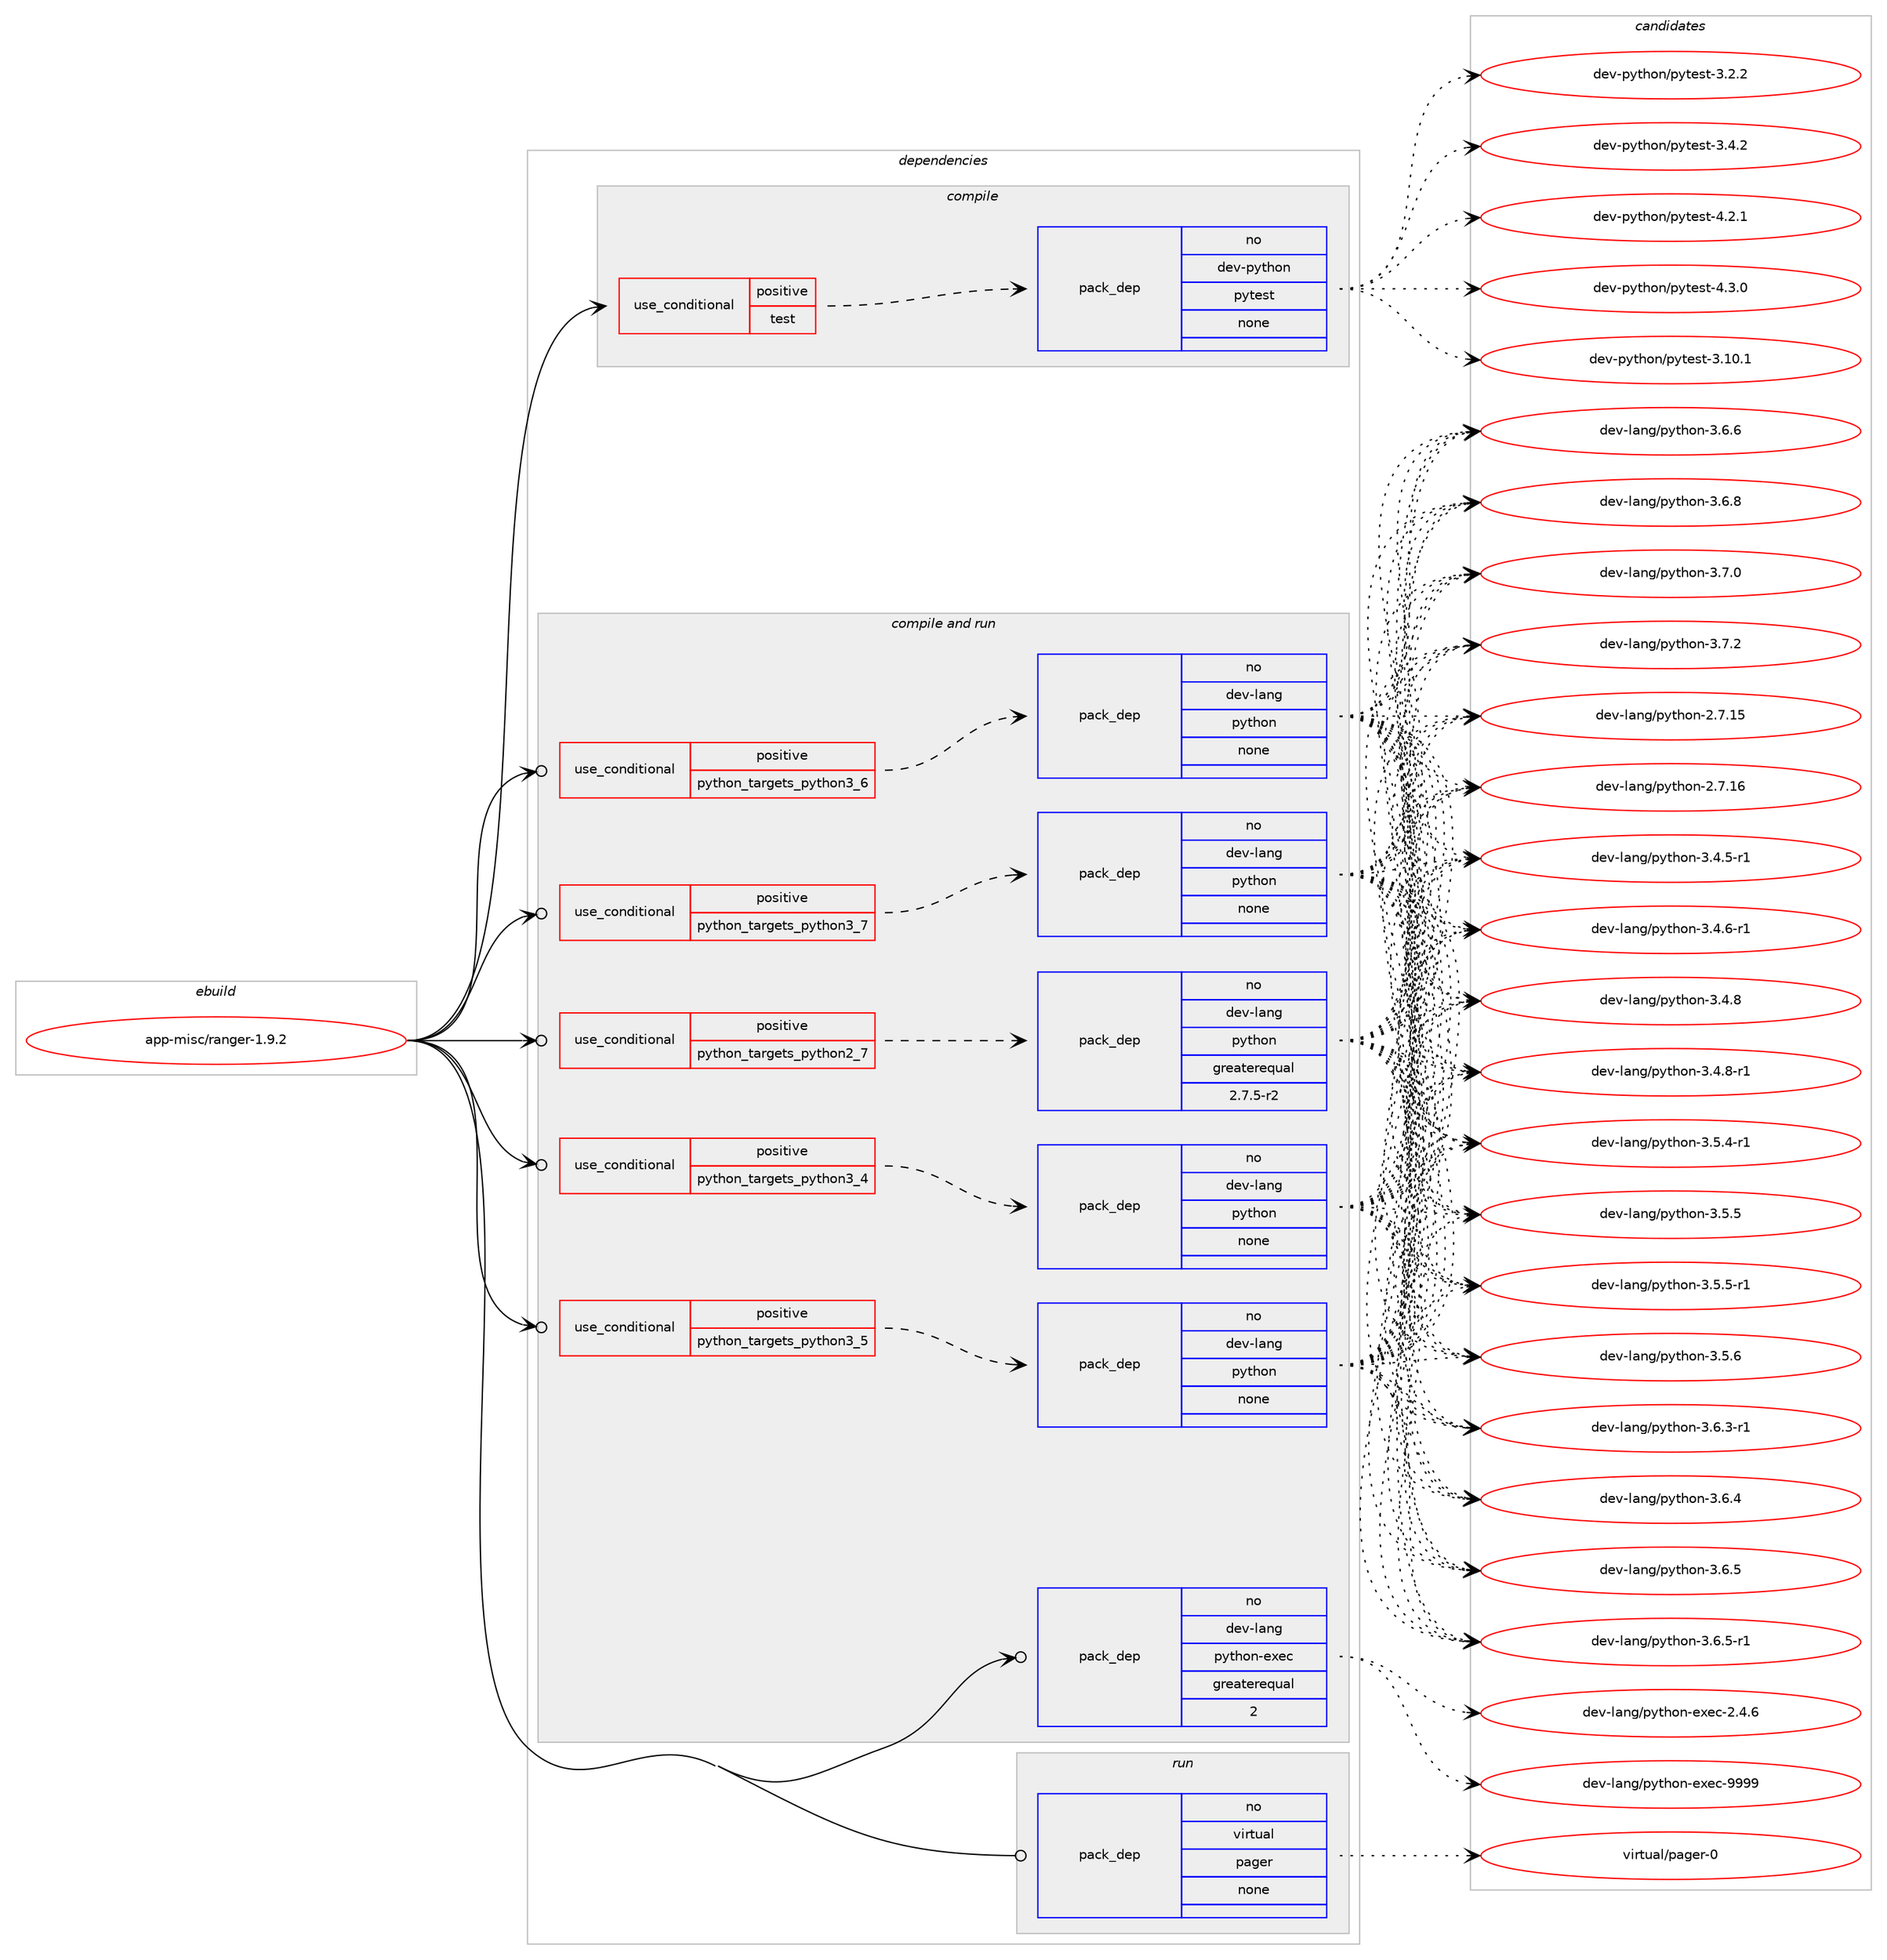 digraph prolog {

# *************
# Graph options
# *************

newrank=true;
concentrate=true;
compound=true;
graph [rankdir=LR,fontname=Helvetica,fontsize=10,ranksep=1.5];#, ranksep=2.5, nodesep=0.2];
edge  [arrowhead=vee];
node  [fontname=Helvetica,fontsize=10];

# **********
# The ebuild
# **********

subgraph cluster_leftcol {
color=gray;
rank=same;
label=<<i>ebuild</i>>;
id [label="app-misc/ranger-1.9.2", color=red, width=4, href="../app-misc/ranger-1.9.2.svg"];
}

# ****************
# The dependencies
# ****************

subgraph cluster_midcol {
color=gray;
label=<<i>dependencies</i>>;
subgraph cluster_compile {
fillcolor="#eeeeee";
style=filled;
label=<<i>compile</i>>;
subgraph cond353766 {
dependency1300649 [label=<<TABLE BORDER="0" CELLBORDER="1" CELLSPACING="0" CELLPADDING="4"><TR><TD ROWSPAN="3" CELLPADDING="10">use_conditional</TD></TR><TR><TD>positive</TD></TR><TR><TD>test</TD></TR></TABLE>>, shape=none, color=red];
subgraph pack926643 {
dependency1300650 [label=<<TABLE BORDER="0" CELLBORDER="1" CELLSPACING="0" CELLPADDING="4" WIDTH="220"><TR><TD ROWSPAN="6" CELLPADDING="30">pack_dep</TD></TR><TR><TD WIDTH="110">no</TD></TR><TR><TD>dev-python</TD></TR><TR><TD>pytest</TD></TR><TR><TD>none</TD></TR><TR><TD></TD></TR></TABLE>>, shape=none, color=blue];
}
dependency1300649:e -> dependency1300650:w [weight=20,style="dashed",arrowhead="vee"];
}
id:e -> dependency1300649:w [weight=20,style="solid",arrowhead="vee"];
}
subgraph cluster_compileandrun {
fillcolor="#eeeeee";
style=filled;
label=<<i>compile and run</i>>;
subgraph cond353767 {
dependency1300651 [label=<<TABLE BORDER="0" CELLBORDER="1" CELLSPACING="0" CELLPADDING="4"><TR><TD ROWSPAN="3" CELLPADDING="10">use_conditional</TD></TR><TR><TD>positive</TD></TR><TR><TD>python_targets_python2_7</TD></TR></TABLE>>, shape=none, color=red];
subgraph pack926644 {
dependency1300652 [label=<<TABLE BORDER="0" CELLBORDER="1" CELLSPACING="0" CELLPADDING="4" WIDTH="220"><TR><TD ROWSPAN="6" CELLPADDING="30">pack_dep</TD></TR><TR><TD WIDTH="110">no</TD></TR><TR><TD>dev-lang</TD></TR><TR><TD>python</TD></TR><TR><TD>greaterequal</TD></TR><TR><TD>2.7.5-r2</TD></TR></TABLE>>, shape=none, color=blue];
}
dependency1300651:e -> dependency1300652:w [weight=20,style="dashed",arrowhead="vee"];
}
id:e -> dependency1300651:w [weight=20,style="solid",arrowhead="odotvee"];
subgraph cond353768 {
dependency1300653 [label=<<TABLE BORDER="0" CELLBORDER="1" CELLSPACING="0" CELLPADDING="4"><TR><TD ROWSPAN="3" CELLPADDING="10">use_conditional</TD></TR><TR><TD>positive</TD></TR><TR><TD>python_targets_python3_4</TD></TR></TABLE>>, shape=none, color=red];
subgraph pack926645 {
dependency1300654 [label=<<TABLE BORDER="0" CELLBORDER="1" CELLSPACING="0" CELLPADDING="4" WIDTH="220"><TR><TD ROWSPAN="6" CELLPADDING="30">pack_dep</TD></TR><TR><TD WIDTH="110">no</TD></TR><TR><TD>dev-lang</TD></TR><TR><TD>python</TD></TR><TR><TD>none</TD></TR><TR><TD></TD></TR></TABLE>>, shape=none, color=blue];
}
dependency1300653:e -> dependency1300654:w [weight=20,style="dashed",arrowhead="vee"];
}
id:e -> dependency1300653:w [weight=20,style="solid",arrowhead="odotvee"];
subgraph cond353769 {
dependency1300655 [label=<<TABLE BORDER="0" CELLBORDER="1" CELLSPACING="0" CELLPADDING="4"><TR><TD ROWSPAN="3" CELLPADDING="10">use_conditional</TD></TR><TR><TD>positive</TD></TR><TR><TD>python_targets_python3_5</TD></TR></TABLE>>, shape=none, color=red];
subgraph pack926646 {
dependency1300656 [label=<<TABLE BORDER="0" CELLBORDER="1" CELLSPACING="0" CELLPADDING="4" WIDTH="220"><TR><TD ROWSPAN="6" CELLPADDING="30">pack_dep</TD></TR><TR><TD WIDTH="110">no</TD></TR><TR><TD>dev-lang</TD></TR><TR><TD>python</TD></TR><TR><TD>none</TD></TR><TR><TD></TD></TR></TABLE>>, shape=none, color=blue];
}
dependency1300655:e -> dependency1300656:w [weight=20,style="dashed",arrowhead="vee"];
}
id:e -> dependency1300655:w [weight=20,style="solid",arrowhead="odotvee"];
subgraph cond353770 {
dependency1300657 [label=<<TABLE BORDER="0" CELLBORDER="1" CELLSPACING="0" CELLPADDING="4"><TR><TD ROWSPAN="3" CELLPADDING="10">use_conditional</TD></TR><TR><TD>positive</TD></TR><TR><TD>python_targets_python3_6</TD></TR></TABLE>>, shape=none, color=red];
subgraph pack926647 {
dependency1300658 [label=<<TABLE BORDER="0" CELLBORDER="1" CELLSPACING="0" CELLPADDING="4" WIDTH="220"><TR><TD ROWSPAN="6" CELLPADDING="30">pack_dep</TD></TR><TR><TD WIDTH="110">no</TD></TR><TR><TD>dev-lang</TD></TR><TR><TD>python</TD></TR><TR><TD>none</TD></TR><TR><TD></TD></TR></TABLE>>, shape=none, color=blue];
}
dependency1300657:e -> dependency1300658:w [weight=20,style="dashed",arrowhead="vee"];
}
id:e -> dependency1300657:w [weight=20,style="solid",arrowhead="odotvee"];
subgraph cond353771 {
dependency1300659 [label=<<TABLE BORDER="0" CELLBORDER="1" CELLSPACING="0" CELLPADDING="4"><TR><TD ROWSPAN="3" CELLPADDING="10">use_conditional</TD></TR><TR><TD>positive</TD></TR><TR><TD>python_targets_python3_7</TD></TR></TABLE>>, shape=none, color=red];
subgraph pack926648 {
dependency1300660 [label=<<TABLE BORDER="0" CELLBORDER="1" CELLSPACING="0" CELLPADDING="4" WIDTH="220"><TR><TD ROWSPAN="6" CELLPADDING="30">pack_dep</TD></TR><TR><TD WIDTH="110">no</TD></TR><TR><TD>dev-lang</TD></TR><TR><TD>python</TD></TR><TR><TD>none</TD></TR><TR><TD></TD></TR></TABLE>>, shape=none, color=blue];
}
dependency1300659:e -> dependency1300660:w [weight=20,style="dashed",arrowhead="vee"];
}
id:e -> dependency1300659:w [weight=20,style="solid",arrowhead="odotvee"];
subgraph pack926649 {
dependency1300661 [label=<<TABLE BORDER="0" CELLBORDER="1" CELLSPACING="0" CELLPADDING="4" WIDTH="220"><TR><TD ROWSPAN="6" CELLPADDING="30">pack_dep</TD></TR><TR><TD WIDTH="110">no</TD></TR><TR><TD>dev-lang</TD></TR><TR><TD>python-exec</TD></TR><TR><TD>greaterequal</TD></TR><TR><TD>2</TD></TR></TABLE>>, shape=none, color=blue];
}
id:e -> dependency1300661:w [weight=20,style="solid",arrowhead="odotvee"];
}
subgraph cluster_run {
fillcolor="#eeeeee";
style=filled;
label=<<i>run</i>>;
subgraph pack926650 {
dependency1300662 [label=<<TABLE BORDER="0" CELLBORDER="1" CELLSPACING="0" CELLPADDING="4" WIDTH="220"><TR><TD ROWSPAN="6" CELLPADDING="30">pack_dep</TD></TR><TR><TD WIDTH="110">no</TD></TR><TR><TD>virtual</TD></TR><TR><TD>pager</TD></TR><TR><TD>none</TD></TR><TR><TD></TD></TR></TABLE>>, shape=none, color=blue];
}
id:e -> dependency1300662:w [weight=20,style="solid",arrowhead="odot"];
}
}

# **************
# The candidates
# **************

subgraph cluster_choices {
rank=same;
color=gray;
label=<<i>candidates</i>>;

subgraph choice926643 {
color=black;
nodesep=1;
choice100101118451121211161041111104711212111610111511645514649484649 [label="dev-python/pytest-3.10.1", color=red, width=4,href="../dev-python/pytest-3.10.1.svg"];
choice1001011184511212111610411111047112121116101115116455146504650 [label="dev-python/pytest-3.2.2", color=red, width=4,href="../dev-python/pytest-3.2.2.svg"];
choice1001011184511212111610411111047112121116101115116455146524650 [label="dev-python/pytest-3.4.2", color=red, width=4,href="../dev-python/pytest-3.4.2.svg"];
choice1001011184511212111610411111047112121116101115116455246504649 [label="dev-python/pytest-4.2.1", color=red, width=4,href="../dev-python/pytest-4.2.1.svg"];
choice1001011184511212111610411111047112121116101115116455246514648 [label="dev-python/pytest-4.3.0", color=red, width=4,href="../dev-python/pytest-4.3.0.svg"];
dependency1300650:e -> choice100101118451121211161041111104711212111610111511645514649484649:w [style=dotted,weight="100"];
dependency1300650:e -> choice1001011184511212111610411111047112121116101115116455146504650:w [style=dotted,weight="100"];
dependency1300650:e -> choice1001011184511212111610411111047112121116101115116455146524650:w [style=dotted,weight="100"];
dependency1300650:e -> choice1001011184511212111610411111047112121116101115116455246504649:w [style=dotted,weight="100"];
dependency1300650:e -> choice1001011184511212111610411111047112121116101115116455246514648:w [style=dotted,weight="100"];
}
subgraph choice926644 {
color=black;
nodesep=1;
choice10010111845108971101034711212111610411111045504655464953 [label="dev-lang/python-2.7.15", color=red, width=4,href="../dev-lang/python-2.7.15.svg"];
choice10010111845108971101034711212111610411111045504655464954 [label="dev-lang/python-2.7.16", color=red, width=4,href="../dev-lang/python-2.7.16.svg"];
choice1001011184510897110103471121211161041111104551465246534511449 [label="dev-lang/python-3.4.5-r1", color=red, width=4,href="../dev-lang/python-3.4.5-r1.svg"];
choice1001011184510897110103471121211161041111104551465246544511449 [label="dev-lang/python-3.4.6-r1", color=red, width=4,href="../dev-lang/python-3.4.6-r1.svg"];
choice100101118451089711010347112121116104111110455146524656 [label="dev-lang/python-3.4.8", color=red, width=4,href="../dev-lang/python-3.4.8.svg"];
choice1001011184510897110103471121211161041111104551465246564511449 [label="dev-lang/python-3.4.8-r1", color=red, width=4,href="../dev-lang/python-3.4.8-r1.svg"];
choice1001011184510897110103471121211161041111104551465346524511449 [label="dev-lang/python-3.5.4-r1", color=red, width=4,href="../dev-lang/python-3.5.4-r1.svg"];
choice100101118451089711010347112121116104111110455146534653 [label="dev-lang/python-3.5.5", color=red, width=4,href="../dev-lang/python-3.5.5.svg"];
choice1001011184510897110103471121211161041111104551465346534511449 [label="dev-lang/python-3.5.5-r1", color=red, width=4,href="../dev-lang/python-3.5.5-r1.svg"];
choice100101118451089711010347112121116104111110455146534654 [label="dev-lang/python-3.5.6", color=red, width=4,href="../dev-lang/python-3.5.6.svg"];
choice1001011184510897110103471121211161041111104551465446514511449 [label="dev-lang/python-3.6.3-r1", color=red, width=4,href="../dev-lang/python-3.6.3-r1.svg"];
choice100101118451089711010347112121116104111110455146544652 [label="dev-lang/python-3.6.4", color=red, width=4,href="../dev-lang/python-3.6.4.svg"];
choice100101118451089711010347112121116104111110455146544653 [label="dev-lang/python-3.6.5", color=red, width=4,href="../dev-lang/python-3.6.5.svg"];
choice1001011184510897110103471121211161041111104551465446534511449 [label="dev-lang/python-3.6.5-r1", color=red, width=4,href="../dev-lang/python-3.6.5-r1.svg"];
choice100101118451089711010347112121116104111110455146544654 [label="dev-lang/python-3.6.6", color=red, width=4,href="../dev-lang/python-3.6.6.svg"];
choice100101118451089711010347112121116104111110455146544656 [label="dev-lang/python-3.6.8", color=red, width=4,href="../dev-lang/python-3.6.8.svg"];
choice100101118451089711010347112121116104111110455146554648 [label="dev-lang/python-3.7.0", color=red, width=4,href="../dev-lang/python-3.7.0.svg"];
choice100101118451089711010347112121116104111110455146554650 [label="dev-lang/python-3.7.2", color=red, width=4,href="../dev-lang/python-3.7.2.svg"];
dependency1300652:e -> choice10010111845108971101034711212111610411111045504655464953:w [style=dotted,weight="100"];
dependency1300652:e -> choice10010111845108971101034711212111610411111045504655464954:w [style=dotted,weight="100"];
dependency1300652:e -> choice1001011184510897110103471121211161041111104551465246534511449:w [style=dotted,weight="100"];
dependency1300652:e -> choice1001011184510897110103471121211161041111104551465246544511449:w [style=dotted,weight="100"];
dependency1300652:e -> choice100101118451089711010347112121116104111110455146524656:w [style=dotted,weight="100"];
dependency1300652:e -> choice1001011184510897110103471121211161041111104551465246564511449:w [style=dotted,weight="100"];
dependency1300652:e -> choice1001011184510897110103471121211161041111104551465346524511449:w [style=dotted,weight="100"];
dependency1300652:e -> choice100101118451089711010347112121116104111110455146534653:w [style=dotted,weight="100"];
dependency1300652:e -> choice1001011184510897110103471121211161041111104551465346534511449:w [style=dotted,weight="100"];
dependency1300652:e -> choice100101118451089711010347112121116104111110455146534654:w [style=dotted,weight="100"];
dependency1300652:e -> choice1001011184510897110103471121211161041111104551465446514511449:w [style=dotted,weight="100"];
dependency1300652:e -> choice100101118451089711010347112121116104111110455146544652:w [style=dotted,weight="100"];
dependency1300652:e -> choice100101118451089711010347112121116104111110455146544653:w [style=dotted,weight="100"];
dependency1300652:e -> choice1001011184510897110103471121211161041111104551465446534511449:w [style=dotted,weight="100"];
dependency1300652:e -> choice100101118451089711010347112121116104111110455146544654:w [style=dotted,weight="100"];
dependency1300652:e -> choice100101118451089711010347112121116104111110455146544656:w [style=dotted,weight="100"];
dependency1300652:e -> choice100101118451089711010347112121116104111110455146554648:w [style=dotted,weight="100"];
dependency1300652:e -> choice100101118451089711010347112121116104111110455146554650:w [style=dotted,weight="100"];
}
subgraph choice926645 {
color=black;
nodesep=1;
choice10010111845108971101034711212111610411111045504655464953 [label="dev-lang/python-2.7.15", color=red, width=4,href="../dev-lang/python-2.7.15.svg"];
choice10010111845108971101034711212111610411111045504655464954 [label="dev-lang/python-2.7.16", color=red, width=4,href="../dev-lang/python-2.7.16.svg"];
choice1001011184510897110103471121211161041111104551465246534511449 [label="dev-lang/python-3.4.5-r1", color=red, width=4,href="../dev-lang/python-3.4.5-r1.svg"];
choice1001011184510897110103471121211161041111104551465246544511449 [label="dev-lang/python-3.4.6-r1", color=red, width=4,href="../dev-lang/python-3.4.6-r1.svg"];
choice100101118451089711010347112121116104111110455146524656 [label="dev-lang/python-3.4.8", color=red, width=4,href="../dev-lang/python-3.4.8.svg"];
choice1001011184510897110103471121211161041111104551465246564511449 [label="dev-lang/python-3.4.8-r1", color=red, width=4,href="../dev-lang/python-3.4.8-r1.svg"];
choice1001011184510897110103471121211161041111104551465346524511449 [label="dev-lang/python-3.5.4-r1", color=red, width=4,href="../dev-lang/python-3.5.4-r1.svg"];
choice100101118451089711010347112121116104111110455146534653 [label="dev-lang/python-3.5.5", color=red, width=4,href="../dev-lang/python-3.5.5.svg"];
choice1001011184510897110103471121211161041111104551465346534511449 [label="dev-lang/python-3.5.5-r1", color=red, width=4,href="../dev-lang/python-3.5.5-r1.svg"];
choice100101118451089711010347112121116104111110455146534654 [label="dev-lang/python-3.5.6", color=red, width=4,href="../dev-lang/python-3.5.6.svg"];
choice1001011184510897110103471121211161041111104551465446514511449 [label="dev-lang/python-3.6.3-r1", color=red, width=4,href="../dev-lang/python-3.6.3-r1.svg"];
choice100101118451089711010347112121116104111110455146544652 [label="dev-lang/python-3.6.4", color=red, width=4,href="../dev-lang/python-3.6.4.svg"];
choice100101118451089711010347112121116104111110455146544653 [label="dev-lang/python-3.6.5", color=red, width=4,href="../dev-lang/python-3.6.5.svg"];
choice1001011184510897110103471121211161041111104551465446534511449 [label="dev-lang/python-3.6.5-r1", color=red, width=4,href="../dev-lang/python-3.6.5-r1.svg"];
choice100101118451089711010347112121116104111110455146544654 [label="dev-lang/python-3.6.6", color=red, width=4,href="../dev-lang/python-3.6.6.svg"];
choice100101118451089711010347112121116104111110455146544656 [label="dev-lang/python-3.6.8", color=red, width=4,href="../dev-lang/python-3.6.8.svg"];
choice100101118451089711010347112121116104111110455146554648 [label="dev-lang/python-3.7.0", color=red, width=4,href="../dev-lang/python-3.7.0.svg"];
choice100101118451089711010347112121116104111110455146554650 [label="dev-lang/python-3.7.2", color=red, width=4,href="../dev-lang/python-3.7.2.svg"];
dependency1300654:e -> choice10010111845108971101034711212111610411111045504655464953:w [style=dotted,weight="100"];
dependency1300654:e -> choice10010111845108971101034711212111610411111045504655464954:w [style=dotted,weight="100"];
dependency1300654:e -> choice1001011184510897110103471121211161041111104551465246534511449:w [style=dotted,weight="100"];
dependency1300654:e -> choice1001011184510897110103471121211161041111104551465246544511449:w [style=dotted,weight="100"];
dependency1300654:e -> choice100101118451089711010347112121116104111110455146524656:w [style=dotted,weight="100"];
dependency1300654:e -> choice1001011184510897110103471121211161041111104551465246564511449:w [style=dotted,weight="100"];
dependency1300654:e -> choice1001011184510897110103471121211161041111104551465346524511449:w [style=dotted,weight="100"];
dependency1300654:e -> choice100101118451089711010347112121116104111110455146534653:w [style=dotted,weight="100"];
dependency1300654:e -> choice1001011184510897110103471121211161041111104551465346534511449:w [style=dotted,weight="100"];
dependency1300654:e -> choice100101118451089711010347112121116104111110455146534654:w [style=dotted,weight="100"];
dependency1300654:e -> choice1001011184510897110103471121211161041111104551465446514511449:w [style=dotted,weight="100"];
dependency1300654:e -> choice100101118451089711010347112121116104111110455146544652:w [style=dotted,weight="100"];
dependency1300654:e -> choice100101118451089711010347112121116104111110455146544653:w [style=dotted,weight="100"];
dependency1300654:e -> choice1001011184510897110103471121211161041111104551465446534511449:w [style=dotted,weight="100"];
dependency1300654:e -> choice100101118451089711010347112121116104111110455146544654:w [style=dotted,weight="100"];
dependency1300654:e -> choice100101118451089711010347112121116104111110455146544656:w [style=dotted,weight="100"];
dependency1300654:e -> choice100101118451089711010347112121116104111110455146554648:w [style=dotted,weight="100"];
dependency1300654:e -> choice100101118451089711010347112121116104111110455146554650:w [style=dotted,weight="100"];
}
subgraph choice926646 {
color=black;
nodesep=1;
choice10010111845108971101034711212111610411111045504655464953 [label="dev-lang/python-2.7.15", color=red, width=4,href="../dev-lang/python-2.7.15.svg"];
choice10010111845108971101034711212111610411111045504655464954 [label="dev-lang/python-2.7.16", color=red, width=4,href="../dev-lang/python-2.7.16.svg"];
choice1001011184510897110103471121211161041111104551465246534511449 [label="dev-lang/python-3.4.5-r1", color=red, width=4,href="../dev-lang/python-3.4.5-r1.svg"];
choice1001011184510897110103471121211161041111104551465246544511449 [label="dev-lang/python-3.4.6-r1", color=red, width=4,href="../dev-lang/python-3.4.6-r1.svg"];
choice100101118451089711010347112121116104111110455146524656 [label="dev-lang/python-3.4.8", color=red, width=4,href="../dev-lang/python-3.4.8.svg"];
choice1001011184510897110103471121211161041111104551465246564511449 [label="dev-lang/python-3.4.8-r1", color=red, width=4,href="../dev-lang/python-3.4.8-r1.svg"];
choice1001011184510897110103471121211161041111104551465346524511449 [label="dev-lang/python-3.5.4-r1", color=red, width=4,href="../dev-lang/python-3.5.4-r1.svg"];
choice100101118451089711010347112121116104111110455146534653 [label="dev-lang/python-3.5.5", color=red, width=4,href="../dev-lang/python-3.5.5.svg"];
choice1001011184510897110103471121211161041111104551465346534511449 [label="dev-lang/python-3.5.5-r1", color=red, width=4,href="../dev-lang/python-3.5.5-r1.svg"];
choice100101118451089711010347112121116104111110455146534654 [label="dev-lang/python-3.5.6", color=red, width=4,href="../dev-lang/python-3.5.6.svg"];
choice1001011184510897110103471121211161041111104551465446514511449 [label="dev-lang/python-3.6.3-r1", color=red, width=4,href="../dev-lang/python-3.6.3-r1.svg"];
choice100101118451089711010347112121116104111110455146544652 [label="dev-lang/python-3.6.4", color=red, width=4,href="../dev-lang/python-3.6.4.svg"];
choice100101118451089711010347112121116104111110455146544653 [label="dev-lang/python-3.6.5", color=red, width=4,href="../dev-lang/python-3.6.5.svg"];
choice1001011184510897110103471121211161041111104551465446534511449 [label="dev-lang/python-3.6.5-r1", color=red, width=4,href="../dev-lang/python-3.6.5-r1.svg"];
choice100101118451089711010347112121116104111110455146544654 [label="dev-lang/python-3.6.6", color=red, width=4,href="../dev-lang/python-3.6.6.svg"];
choice100101118451089711010347112121116104111110455146544656 [label="dev-lang/python-3.6.8", color=red, width=4,href="../dev-lang/python-3.6.8.svg"];
choice100101118451089711010347112121116104111110455146554648 [label="dev-lang/python-3.7.0", color=red, width=4,href="../dev-lang/python-3.7.0.svg"];
choice100101118451089711010347112121116104111110455146554650 [label="dev-lang/python-3.7.2", color=red, width=4,href="../dev-lang/python-3.7.2.svg"];
dependency1300656:e -> choice10010111845108971101034711212111610411111045504655464953:w [style=dotted,weight="100"];
dependency1300656:e -> choice10010111845108971101034711212111610411111045504655464954:w [style=dotted,weight="100"];
dependency1300656:e -> choice1001011184510897110103471121211161041111104551465246534511449:w [style=dotted,weight="100"];
dependency1300656:e -> choice1001011184510897110103471121211161041111104551465246544511449:w [style=dotted,weight="100"];
dependency1300656:e -> choice100101118451089711010347112121116104111110455146524656:w [style=dotted,weight="100"];
dependency1300656:e -> choice1001011184510897110103471121211161041111104551465246564511449:w [style=dotted,weight="100"];
dependency1300656:e -> choice1001011184510897110103471121211161041111104551465346524511449:w [style=dotted,weight="100"];
dependency1300656:e -> choice100101118451089711010347112121116104111110455146534653:w [style=dotted,weight="100"];
dependency1300656:e -> choice1001011184510897110103471121211161041111104551465346534511449:w [style=dotted,weight="100"];
dependency1300656:e -> choice100101118451089711010347112121116104111110455146534654:w [style=dotted,weight="100"];
dependency1300656:e -> choice1001011184510897110103471121211161041111104551465446514511449:w [style=dotted,weight="100"];
dependency1300656:e -> choice100101118451089711010347112121116104111110455146544652:w [style=dotted,weight="100"];
dependency1300656:e -> choice100101118451089711010347112121116104111110455146544653:w [style=dotted,weight="100"];
dependency1300656:e -> choice1001011184510897110103471121211161041111104551465446534511449:w [style=dotted,weight="100"];
dependency1300656:e -> choice100101118451089711010347112121116104111110455146544654:w [style=dotted,weight="100"];
dependency1300656:e -> choice100101118451089711010347112121116104111110455146544656:w [style=dotted,weight="100"];
dependency1300656:e -> choice100101118451089711010347112121116104111110455146554648:w [style=dotted,weight="100"];
dependency1300656:e -> choice100101118451089711010347112121116104111110455146554650:w [style=dotted,weight="100"];
}
subgraph choice926647 {
color=black;
nodesep=1;
choice10010111845108971101034711212111610411111045504655464953 [label="dev-lang/python-2.7.15", color=red, width=4,href="../dev-lang/python-2.7.15.svg"];
choice10010111845108971101034711212111610411111045504655464954 [label="dev-lang/python-2.7.16", color=red, width=4,href="../dev-lang/python-2.7.16.svg"];
choice1001011184510897110103471121211161041111104551465246534511449 [label="dev-lang/python-3.4.5-r1", color=red, width=4,href="../dev-lang/python-3.4.5-r1.svg"];
choice1001011184510897110103471121211161041111104551465246544511449 [label="dev-lang/python-3.4.6-r1", color=red, width=4,href="../dev-lang/python-3.4.6-r1.svg"];
choice100101118451089711010347112121116104111110455146524656 [label="dev-lang/python-3.4.8", color=red, width=4,href="../dev-lang/python-3.4.8.svg"];
choice1001011184510897110103471121211161041111104551465246564511449 [label="dev-lang/python-3.4.8-r1", color=red, width=4,href="../dev-lang/python-3.4.8-r1.svg"];
choice1001011184510897110103471121211161041111104551465346524511449 [label="dev-lang/python-3.5.4-r1", color=red, width=4,href="../dev-lang/python-3.5.4-r1.svg"];
choice100101118451089711010347112121116104111110455146534653 [label="dev-lang/python-3.5.5", color=red, width=4,href="../dev-lang/python-3.5.5.svg"];
choice1001011184510897110103471121211161041111104551465346534511449 [label="dev-lang/python-3.5.5-r1", color=red, width=4,href="../dev-lang/python-3.5.5-r1.svg"];
choice100101118451089711010347112121116104111110455146534654 [label="dev-lang/python-3.5.6", color=red, width=4,href="../dev-lang/python-3.5.6.svg"];
choice1001011184510897110103471121211161041111104551465446514511449 [label="dev-lang/python-3.6.3-r1", color=red, width=4,href="../dev-lang/python-3.6.3-r1.svg"];
choice100101118451089711010347112121116104111110455146544652 [label="dev-lang/python-3.6.4", color=red, width=4,href="../dev-lang/python-3.6.4.svg"];
choice100101118451089711010347112121116104111110455146544653 [label="dev-lang/python-3.6.5", color=red, width=4,href="../dev-lang/python-3.6.5.svg"];
choice1001011184510897110103471121211161041111104551465446534511449 [label="dev-lang/python-3.6.5-r1", color=red, width=4,href="../dev-lang/python-3.6.5-r1.svg"];
choice100101118451089711010347112121116104111110455146544654 [label="dev-lang/python-3.6.6", color=red, width=4,href="../dev-lang/python-3.6.6.svg"];
choice100101118451089711010347112121116104111110455146544656 [label="dev-lang/python-3.6.8", color=red, width=4,href="../dev-lang/python-3.6.8.svg"];
choice100101118451089711010347112121116104111110455146554648 [label="dev-lang/python-3.7.0", color=red, width=4,href="../dev-lang/python-3.7.0.svg"];
choice100101118451089711010347112121116104111110455146554650 [label="dev-lang/python-3.7.2", color=red, width=4,href="../dev-lang/python-3.7.2.svg"];
dependency1300658:e -> choice10010111845108971101034711212111610411111045504655464953:w [style=dotted,weight="100"];
dependency1300658:e -> choice10010111845108971101034711212111610411111045504655464954:w [style=dotted,weight="100"];
dependency1300658:e -> choice1001011184510897110103471121211161041111104551465246534511449:w [style=dotted,weight="100"];
dependency1300658:e -> choice1001011184510897110103471121211161041111104551465246544511449:w [style=dotted,weight="100"];
dependency1300658:e -> choice100101118451089711010347112121116104111110455146524656:w [style=dotted,weight="100"];
dependency1300658:e -> choice1001011184510897110103471121211161041111104551465246564511449:w [style=dotted,weight="100"];
dependency1300658:e -> choice1001011184510897110103471121211161041111104551465346524511449:w [style=dotted,weight="100"];
dependency1300658:e -> choice100101118451089711010347112121116104111110455146534653:w [style=dotted,weight="100"];
dependency1300658:e -> choice1001011184510897110103471121211161041111104551465346534511449:w [style=dotted,weight="100"];
dependency1300658:e -> choice100101118451089711010347112121116104111110455146534654:w [style=dotted,weight="100"];
dependency1300658:e -> choice1001011184510897110103471121211161041111104551465446514511449:w [style=dotted,weight="100"];
dependency1300658:e -> choice100101118451089711010347112121116104111110455146544652:w [style=dotted,weight="100"];
dependency1300658:e -> choice100101118451089711010347112121116104111110455146544653:w [style=dotted,weight="100"];
dependency1300658:e -> choice1001011184510897110103471121211161041111104551465446534511449:w [style=dotted,weight="100"];
dependency1300658:e -> choice100101118451089711010347112121116104111110455146544654:w [style=dotted,weight="100"];
dependency1300658:e -> choice100101118451089711010347112121116104111110455146544656:w [style=dotted,weight="100"];
dependency1300658:e -> choice100101118451089711010347112121116104111110455146554648:w [style=dotted,weight="100"];
dependency1300658:e -> choice100101118451089711010347112121116104111110455146554650:w [style=dotted,weight="100"];
}
subgraph choice926648 {
color=black;
nodesep=1;
choice10010111845108971101034711212111610411111045504655464953 [label="dev-lang/python-2.7.15", color=red, width=4,href="../dev-lang/python-2.7.15.svg"];
choice10010111845108971101034711212111610411111045504655464954 [label="dev-lang/python-2.7.16", color=red, width=4,href="../dev-lang/python-2.7.16.svg"];
choice1001011184510897110103471121211161041111104551465246534511449 [label="dev-lang/python-3.4.5-r1", color=red, width=4,href="../dev-lang/python-3.4.5-r1.svg"];
choice1001011184510897110103471121211161041111104551465246544511449 [label="dev-lang/python-3.4.6-r1", color=red, width=4,href="../dev-lang/python-3.4.6-r1.svg"];
choice100101118451089711010347112121116104111110455146524656 [label="dev-lang/python-3.4.8", color=red, width=4,href="../dev-lang/python-3.4.8.svg"];
choice1001011184510897110103471121211161041111104551465246564511449 [label="dev-lang/python-3.4.8-r1", color=red, width=4,href="../dev-lang/python-3.4.8-r1.svg"];
choice1001011184510897110103471121211161041111104551465346524511449 [label="dev-lang/python-3.5.4-r1", color=red, width=4,href="../dev-lang/python-3.5.4-r1.svg"];
choice100101118451089711010347112121116104111110455146534653 [label="dev-lang/python-3.5.5", color=red, width=4,href="../dev-lang/python-3.5.5.svg"];
choice1001011184510897110103471121211161041111104551465346534511449 [label="dev-lang/python-3.5.5-r1", color=red, width=4,href="../dev-lang/python-3.5.5-r1.svg"];
choice100101118451089711010347112121116104111110455146534654 [label="dev-lang/python-3.5.6", color=red, width=4,href="../dev-lang/python-3.5.6.svg"];
choice1001011184510897110103471121211161041111104551465446514511449 [label="dev-lang/python-3.6.3-r1", color=red, width=4,href="../dev-lang/python-3.6.3-r1.svg"];
choice100101118451089711010347112121116104111110455146544652 [label="dev-lang/python-3.6.4", color=red, width=4,href="../dev-lang/python-3.6.4.svg"];
choice100101118451089711010347112121116104111110455146544653 [label="dev-lang/python-3.6.5", color=red, width=4,href="../dev-lang/python-3.6.5.svg"];
choice1001011184510897110103471121211161041111104551465446534511449 [label="dev-lang/python-3.6.5-r1", color=red, width=4,href="../dev-lang/python-3.6.5-r1.svg"];
choice100101118451089711010347112121116104111110455146544654 [label="dev-lang/python-3.6.6", color=red, width=4,href="../dev-lang/python-3.6.6.svg"];
choice100101118451089711010347112121116104111110455146544656 [label="dev-lang/python-3.6.8", color=red, width=4,href="../dev-lang/python-3.6.8.svg"];
choice100101118451089711010347112121116104111110455146554648 [label="dev-lang/python-3.7.0", color=red, width=4,href="../dev-lang/python-3.7.0.svg"];
choice100101118451089711010347112121116104111110455146554650 [label="dev-lang/python-3.7.2", color=red, width=4,href="../dev-lang/python-3.7.2.svg"];
dependency1300660:e -> choice10010111845108971101034711212111610411111045504655464953:w [style=dotted,weight="100"];
dependency1300660:e -> choice10010111845108971101034711212111610411111045504655464954:w [style=dotted,weight="100"];
dependency1300660:e -> choice1001011184510897110103471121211161041111104551465246534511449:w [style=dotted,weight="100"];
dependency1300660:e -> choice1001011184510897110103471121211161041111104551465246544511449:w [style=dotted,weight="100"];
dependency1300660:e -> choice100101118451089711010347112121116104111110455146524656:w [style=dotted,weight="100"];
dependency1300660:e -> choice1001011184510897110103471121211161041111104551465246564511449:w [style=dotted,weight="100"];
dependency1300660:e -> choice1001011184510897110103471121211161041111104551465346524511449:w [style=dotted,weight="100"];
dependency1300660:e -> choice100101118451089711010347112121116104111110455146534653:w [style=dotted,weight="100"];
dependency1300660:e -> choice1001011184510897110103471121211161041111104551465346534511449:w [style=dotted,weight="100"];
dependency1300660:e -> choice100101118451089711010347112121116104111110455146534654:w [style=dotted,weight="100"];
dependency1300660:e -> choice1001011184510897110103471121211161041111104551465446514511449:w [style=dotted,weight="100"];
dependency1300660:e -> choice100101118451089711010347112121116104111110455146544652:w [style=dotted,weight="100"];
dependency1300660:e -> choice100101118451089711010347112121116104111110455146544653:w [style=dotted,weight="100"];
dependency1300660:e -> choice1001011184510897110103471121211161041111104551465446534511449:w [style=dotted,weight="100"];
dependency1300660:e -> choice100101118451089711010347112121116104111110455146544654:w [style=dotted,weight="100"];
dependency1300660:e -> choice100101118451089711010347112121116104111110455146544656:w [style=dotted,weight="100"];
dependency1300660:e -> choice100101118451089711010347112121116104111110455146554648:w [style=dotted,weight="100"];
dependency1300660:e -> choice100101118451089711010347112121116104111110455146554650:w [style=dotted,weight="100"];
}
subgraph choice926649 {
color=black;
nodesep=1;
choice1001011184510897110103471121211161041111104510112010199455046524654 [label="dev-lang/python-exec-2.4.6", color=red, width=4,href="../dev-lang/python-exec-2.4.6.svg"];
choice10010111845108971101034711212111610411111045101120101994557575757 [label="dev-lang/python-exec-9999", color=red, width=4,href="../dev-lang/python-exec-9999.svg"];
dependency1300661:e -> choice1001011184510897110103471121211161041111104510112010199455046524654:w [style=dotted,weight="100"];
dependency1300661:e -> choice10010111845108971101034711212111610411111045101120101994557575757:w [style=dotted,weight="100"];
}
subgraph choice926650 {
color=black;
nodesep=1;
choice1181051141161179710847112971031011144548 [label="virtual/pager-0", color=red, width=4,href="../virtual/pager-0.svg"];
dependency1300662:e -> choice1181051141161179710847112971031011144548:w [style=dotted,weight="100"];
}
}

}
